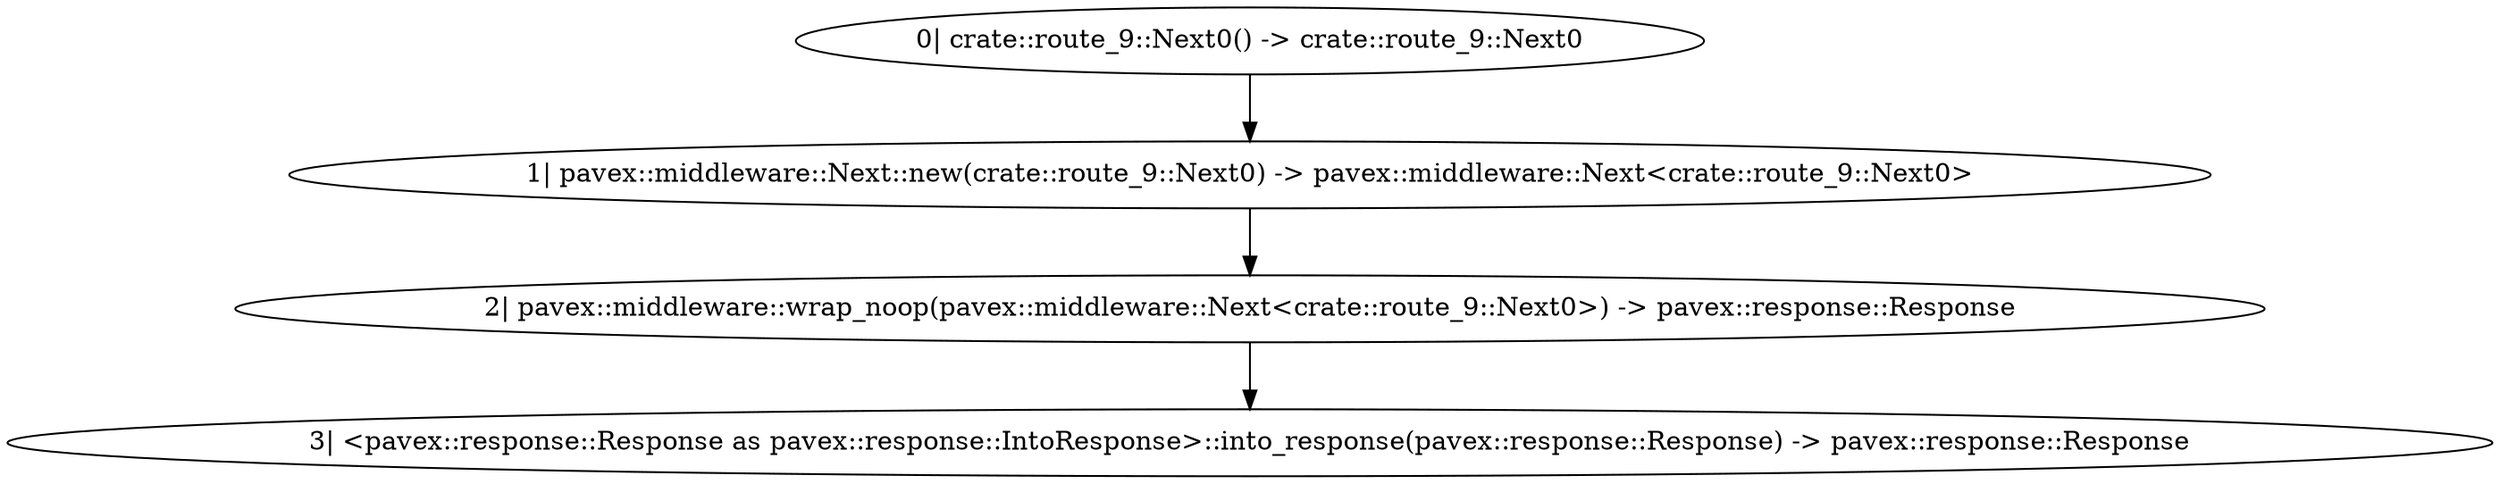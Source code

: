 digraph "CONNECT | DELETE | GET | HEAD | OPTIONS | PATCH | POST | PUT | TRACE /any - 0" {
    0 [ label = "2| pavex::middleware::wrap_noop(pavex::middleware::Next<crate::route_9::Next0>) -> pavex::response::Response"]
    1 [ label = "1| pavex::middleware::Next::new(crate::route_9::Next0) -> pavex::middleware::Next<crate::route_9::Next0>"]
    2 [ label = "0| crate::route_9::Next0() -> crate::route_9::Next0"]
    3 [ label = "3| <pavex::response::Response as pavex::response::IntoResponse>::into_response(pavex::response::Response) -> pavex::response::Response"]
    1 -> 0 [ ]
    2 -> 1 [ ]
    0 -> 3 [ ]
}

digraph "CONNECT | DELETE | GET | HEAD | OPTIONS | PATCH | POST | PUT | TRACE /any - 1" {
    0 [ label = "0| app_a6a2e116::handler() -> pavex::response::Response"]
    1 [ label = "1| <pavex::response::Response as pavex::response::IntoResponse>::into_response(pavex::response::Response) -> pavex::response::Response"]
    0 -> 1 [ ]
}

digraph "* /any - 0" {
    0 [ label = "3| pavex::middleware::wrap_noop(pavex::middleware::Next<crate::route_14::Next0<'a>>) -> pavex::response::Response"]
    1 [ label = "2| pavex::middleware::Next::new(crate::route_14::Next0<'a>) -> pavex::middleware::Next<crate::route_14::Next0<'a>>"]
    2 [ label = "1| crate::route_14::Next0(&'a pavex::router::AllowedMethods) -> crate::route_14::Next0<'a>"]
    4 [ label = "4| <pavex::response::Response as pavex::response::IntoResponse>::into_response(pavex::response::Response) -> pavex::response::Response"]
    5 [ label = "0| &pavex::router::AllowedMethods"]
    1 -> 0 [ ]
    2 -> 1 [ ]
    0 -> 4 [ ]
    5 -> 2 [ ]
}

digraph "* /any - 1" {
    0 [ label = "1| pavex::router::default_fallback(&pavex::router::AllowedMethods) -> pavex::response::Response"]
    2 [ label = "2| <pavex::response::Response as pavex::response::IntoResponse>::into_response(pavex::response::Response) -> pavex::response::Response"]
    3 [ label = "0| &pavex::router::AllowedMethods"]
    0 -> 2 [ ]
    3 -> 0 [ ]
}

digraph "* /any_w_extensions - 0" {
    0 [ label = "2| pavex::middleware::wrap_noop(pavex::middleware::Next<crate::route_10::Next0>) -> pavex::response::Response"]
    1 [ label = "1| pavex::middleware::Next::new(crate::route_10::Next0) -> pavex::middleware::Next<crate::route_10::Next0>"]
    2 [ label = "0| crate::route_10::Next0() -> crate::route_10::Next0"]
    3 [ label = "3| <pavex::response::Response as pavex::response::IntoResponse>::into_response(pavex::response::Response) -> pavex::response::Response"]
    1 -> 0 [ ]
    2 -> 1 [ ]
    0 -> 3 [ ]
}

digraph "* /any_w_extensions - 1" {
    0 [ label = "0| app_a6a2e116::handler() -> pavex::response::Response"]
    1 [ label = "1| <pavex::response::Response as pavex::response::IntoResponse>::into_response(pavex::response::Response) -> pavex::response::Response"]
    0 -> 1 [ ]
}

digraph "CONNECT /connect - 0" {
    0 [ label = "2| pavex::middleware::wrap_noop(pavex::middleware::Next<crate::route_0::Next0>) -> pavex::response::Response"]
    1 [ label = "1| pavex::middleware::Next::new(crate::route_0::Next0) -> pavex::middleware::Next<crate::route_0::Next0>"]
    2 [ label = "0| crate::route_0::Next0() -> crate::route_0::Next0"]
    3 [ label = "3| <pavex::response::Response as pavex::response::IntoResponse>::into_response(pavex::response::Response) -> pavex::response::Response"]
    1 -> 0 [ ]
    2 -> 1 [ ]
    0 -> 3 [ ]
}

digraph "CONNECT /connect - 1" {
    0 [ label = "0| app_a6a2e116::handler() -> pavex::response::Response"]
    1 [ label = "1| <pavex::response::Response as pavex::response::IntoResponse>::into_response(pavex::response::Response) -> pavex::response::Response"]
    0 -> 1 [ ]
}

digraph "* /connect - 0" {
    0 [ label = "3| pavex::middleware::wrap_noop(pavex::middleware::Next<crate::route_14::Next0<'a>>) -> pavex::response::Response"]
    1 [ label = "2| pavex::middleware::Next::new(crate::route_14::Next0<'a>) -> pavex::middleware::Next<crate::route_14::Next0<'a>>"]
    2 [ label = "1| crate::route_14::Next0(&'a pavex::router::AllowedMethods) -> crate::route_14::Next0<'a>"]
    4 [ label = "4| <pavex::response::Response as pavex::response::IntoResponse>::into_response(pavex::response::Response) -> pavex::response::Response"]
    5 [ label = "0| &pavex::router::AllowedMethods"]
    1 -> 0 [ ]
    2 -> 1 [ ]
    0 -> 4 [ ]
    5 -> 2 [ ]
}

digraph "* /connect - 1" {
    0 [ label = "1| pavex::router::default_fallback(&pavex::router::AllowedMethods) -> pavex::response::Response"]
    2 [ label = "2| <pavex::response::Response as pavex::response::IntoResponse>::into_response(pavex::response::Response) -> pavex::response::Response"]
    3 [ label = "0| &pavex::router::AllowedMethods"]
    0 -> 2 [ ]
    3 -> 0 [ ]
}

digraph "CUSTOM /custom - 0" {
    0 [ label = "2| pavex::middleware::wrap_noop(pavex::middleware::Next<crate::route_12::Next0>) -> pavex::response::Response"]
    1 [ label = "1| pavex::middleware::Next::new(crate::route_12::Next0) -> pavex::middleware::Next<crate::route_12::Next0>"]
    2 [ label = "0| crate::route_12::Next0() -> crate::route_12::Next0"]
    3 [ label = "3| <pavex::response::Response as pavex::response::IntoResponse>::into_response(pavex::response::Response) -> pavex::response::Response"]
    1 -> 0 [ ]
    2 -> 1 [ ]
    0 -> 3 [ ]
}

digraph "CUSTOM /custom - 1" {
    0 [ label = "0| app_a6a2e116::handler() -> pavex::response::Response"]
    1 [ label = "1| <pavex::response::Response as pavex::response::IntoResponse>::into_response(pavex::response::Response) -> pavex::response::Response"]
    0 -> 1 [ ]
}

digraph "* /custom - 0" {
    0 [ label = "3| pavex::middleware::wrap_noop(pavex::middleware::Next<crate::route_14::Next0<'a>>) -> pavex::response::Response"]
    1 [ label = "2| pavex::middleware::Next::new(crate::route_14::Next0<'a>) -> pavex::middleware::Next<crate::route_14::Next0<'a>>"]
    2 [ label = "1| crate::route_14::Next0(&'a pavex::router::AllowedMethods) -> crate::route_14::Next0<'a>"]
    4 [ label = "4| <pavex::response::Response as pavex::response::IntoResponse>::into_response(pavex::response::Response) -> pavex::response::Response"]
    5 [ label = "0| &pavex::router::AllowedMethods"]
    1 -> 0 [ ]
    2 -> 1 [ ]
    0 -> 4 [ ]
    5 -> 2 [ ]
}

digraph "* /custom - 1" {
    0 [ label = "1| pavex::router::default_fallback(&pavex::router::AllowedMethods) -> pavex::response::Response"]
    2 [ label = "2| <pavex::response::Response as pavex::response::IntoResponse>::into_response(pavex::response::Response) -> pavex::response::Response"]
    3 [ label = "0| &pavex::router::AllowedMethods"]
    0 -> 2 [ ]
    3 -> 0 [ ]
}

digraph "DELETE /delete - 0" {
    0 [ label = "2| pavex::middleware::wrap_noop(pavex::middleware::Next<crate::route_1::Next0>) -> pavex::response::Response"]
    1 [ label = "1| pavex::middleware::Next::new(crate::route_1::Next0) -> pavex::middleware::Next<crate::route_1::Next0>"]
    2 [ label = "0| crate::route_1::Next0() -> crate::route_1::Next0"]
    3 [ label = "3| <pavex::response::Response as pavex::response::IntoResponse>::into_response(pavex::response::Response) -> pavex::response::Response"]
    1 -> 0 [ ]
    2 -> 1 [ ]
    0 -> 3 [ ]
}

digraph "DELETE /delete - 1" {
    0 [ label = "0| app_a6a2e116::handler() -> pavex::response::Response"]
    1 [ label = "1| <pavex::response::Response as pavex::response::IntoResponse>::into_response(pavex::response::Response) -> pavex::response::Response"]
    0 -> 1 [ ]
}

digraph "* /delete - 0" {
    0 [ label = "3| pavex::middleware::wrap_noop(pavex::middleware::Next<crate::route_14::Next0<'a>>) -> pavex::response::Response"]
    1 [ label = "2| pavex::middleware::Next::new(crate::route_14::Next0<'a>) -> pavex::middleware::Next<crate::route_14::Next0<'a>>"]
    2 [ label = "1| crate::route_14::Next0(&'a pavex::router::AllowedMethods) -> crate::route_14::Next0<'a>"]
    4 [ label = "4| <pavex::response::Response as pavex::response::IntoResponse>::into_response(pavex::response::Response) -> pavex::response::Response"]
    5 [ label = "0| &pavex::router::AllowedMethods"]
    1 -> 0 [ ]
    2 -> 1 [ ]
    0 -> 4 [ ]
    5 -> 2 [ ]
}

digraph "* /delete - 1" {
    0 [ label = "1| pavex::router::default_fallback(&pavex::router::AllowedMethods) -> pavex::response::Response"]
    2 [ label = "2| <pavex::response::Response as pavex::response::IntoResponse>::into_response(pavex::response::Response) -> pavex::response::Response"]
    3 [ label = "0| &pavex::router::AllowedMethods"]
    0 -> 2 [ ]
    3 -> 0 [ ]
}

digraph "GET /get - 0" {
    0 [ label = "2| pavex::middleware::wrap_noop(pavex::middleware::Next<crate::route_2::Next0>) -> pavex::response::Response"]
    1 [ label = "1| pavex::middleware::Next::new(crate::route_2::Next0) -> pavex::middleware::Next<crate::route_2::Next0>"]
    2 [ label = "0| crate::route_2::Next0() -> crate::route_2::Next0"]
    3 [ label = "3| <pavex::response::Response as pavex::response::IntoResponse>::into_response(pavex::response::Response) -> pavex::response::Response"]
    1 -> 0 [ ]
    2 -> 1 [ ]
    0 -> 3 [ ]
}

digraph "GET /get - 1" {
    0 [ label = "0| app_a6a2e116::handler() -> pavex::response::Response"]
    1 [ label = "1| <pavex::response::Response as pavex::response::IntoResponse>::into_response(pavex::response::Response) -> pavex::response::Response"]
    0 -> 1 [ ]
}

digraph "* /get - 0" {
    0 [ label = "3| pavex::middleware::wrap_noop(pavex::middleware::Next<crate::route_14::Next0<'a>>) -> pavex::response::Response"]
    1 [ label = "2| pavex::middleware::Next::new(crate::route_14::Next0<'a>) -> pavex::middleware::Next<crate::route_14::Next0<'a>>"]
    2 [ label = "1| crate::route_14::Next0(&'a pavex::router::AllowedMethods) -> crate::route_14::Next0<'a>"]
    4 [ label = "4| <pavex::response::Response as pavex::response::IntoResponse>::into_response(pavex::response::Response) -> pavex::response::Response"]
    5 [ label = "0| &pavex::router::AllowedMethods"]
    1 -> 0 [ ]
    2 -> 1 [ ]
    0 -> 4 [ ]
    5 -> 2 [ ]
}

digraph "* /get - 1" {
    0 [ label = "1| pavex::router::default_fallback(&pavex::router::AllowedMethods) -> pavex::response::Response"]
    2 [ label = "2| <pavex::response::Response as pavex::response::IntoResponse>::into_response(pavex::response::Response) -> pavex::response::Response"]
    3 [ label = "0| &pavex::router::AllowedMethods"]
    0 -> 2 [ ]
    3 -> 0 [ ]
}

digraph "HEAD /head - 0" {
    0 [ label = "2| pavex::middleware::wrap_noop(pavex::middleware::Next<crate::route_3::Next0>) -> pavex::response::Response"]
    1 [ label = "1| pavex::middleware::Next::new(crate::route_3::Next0) -> pavex::middleware::Next<crate::route_3::Next0>"]
    2 [ label = "0| crate::route_3::Next0() -> crate::route_3::Next0"]
    3 [ label = "3| <pavex::response::Response as pavex::response::IntoResponse>::into_response(pavex::response::Response) -> pavex::response::Response"]
    1 -> 0 [ ]
    2 -> 1 [ ]
    0 -> 3 [ ]
}

digraph "HEAD /head - 1" {
    0 [ label = "0| app_a6a2e116::handler() -> pavex::response::Response"]
    1 [ label = "1| <pavex::response::Response as pavex::response::IntoResponse>::into_response(pavex::response::Response) -> pavex::response::Response"]
    0 -> 1 [ ]
}

digraph "* /head - 0" {
    0 [ label = "3| pavex::middleware::wrap_noop(pavex::middleware::Next<crate::route_14::Next0<'a>>) -> pavex::response::Response"]
    1 [ label = "2| pavex::middleware::Next::new(crate::route_14::Next0<'a>) -> pavex::middleware::Next<crate::route_14::Next0<'a>>"]
    2 [ label = "1| crate::route_14::Next0(&'a pavex::router::AllowedMethods) -> crate::route_14::Next0<'a>"]
    4 [ label = "4| <pavex::response::Response as pavex::response::IntoResponse>::into_response(pavex::response::Response) -> pavex::response::Response"]
    5 [ label = "0| &pavex::router::AllowedMethods"]
    1 -> 0 [ ]
    2 -> 1 [ ]
    0 -> 4 [ ]
    5 -> 2 [ ]
}

digraph "* /head - 1" {
    0 [ label = "1| pavex::router::default_fallback(&pavex::router::AllowedMethods) -> pavex::response::Response"]
    2 [ label = "2| <pavex::response::Response as pavex::response::IntoResponse>::into_response(pavex::response::Response) -> pavex::response::Response"]
    3 [ label = "0| &pavex::router::AllowedMethods"]
    0 -> 2 [ ]
    3 -> 0 [ ]
}

digraph "PATCH | POST /mixed - 0" {
    0 [ label = "2| pavex::middleware::wrap_noop(pavex::middleware::Next<crate::route_11::Next0>) -> pavex::response::Response"]
    1 [ label = "1| pavex::middleware::Next::new(crate::route_11::Next0) -> pavex::middleware::Next<crate::route_11::Next0>"]
    2 [ label = "0| crate::route_11::Next0() -> crate::route_11::Next0"]
    3 [ label = "3| <pavex::response::Response as pavex::response::IntoResponse>::into_response(pavex::response::Response) -> pavex::response::Response"]
    1 -> 0 [ ]
    2 -> 1 [ ]
    0 -> 3 [ ]
}

digraph "PATCH | POST /mixed - 1" {
    0 [ label = "0| app_a6a2e116::handler() -> pavex::response::Response"]
    1 [ label = "1| <pavex::response::Response as pavex::response::IntoResponse>::into_response(pavex::response::Response) -> pavex::response::Response"]
    0 -> 1 [ ]
}

digraph "* /mixed - 0" {
    0 [ label = "3| pavex::middleware::wrap_noop(pavex::middleware::Next<crate::route_14::Next0<'a>>) -> pavex::response::Response"]
    1 [ label = "2| pavex::middleware::Next::new(crate::route_14::Next0<'a>) -> pavex::middleware::Next<crate::route_14::Next0<'a>>"]
    2 [ label = "1| crate::route_14::Next0(&'a pavex::router::AllowedMethods) -> crate::route_14::Next0<'a>"]
    4 [ label = "4| <pavex::response::Response as pavex::response::IntoResponse>::into_response(pavex::response::Response) -> pavex::response::Response"]
    5 [ label = "0| &pavex::router::AllowedMethods"]
    1 -> 0 [ ]
    2 -> 1 [ ]
    0 -> 4 [ ]
    5 -> 2 [ ]
}

digraph "* /mixed - 1" {
    0 [ label = "1| pavex::router::default_fallback(&pavex::router::AllowedMethods) -> pavex::response::Response"]
    2 [ label = "2| <pavex::response::Response as pavex::response::IntoResponse>::into_response(pavex::response::Response) -> pavex::response::Response"]
    3 [ label = "0| &pavex::router::AllowedMethods"]
    0 -> 2 [ ]
    3 -> 0 [ ]
}

digraph "CUSTOM | GET | HEY /mixed_with_custom - 0" {
    0 [ label = "2| pavex::middleware::wrap_noop(pavex::middleware::Next<crate::route_13::Next0>) -> pavex::response::Response"]
    1 [ label = "1| pavex::middleware::Next::new(crate::route_13::Next0) -> pavex::middleware::Next<crate::route_13::Next0>"]
    2 [ label = "0| crate::route_13::Next0() -> crate::route_13::Next0"]
    3 [ label = "3| <pavex::response::Response as pavex::response::IntoResponse>::into_response(pavex::response::Response) -> pavex::response::Response"]
    1 -> 0 [ ]
    2 -> 1 [ ]
    0 -> 3 [ ]
}

digraph "CUSTOM | GET | HEY /mixed_with_custom - 1" {
    0 [ label = "0| app_a6a2e116::handler() -> pavex::response::Response"]
    1 [ label = "1| <pavex::response::Response as pavex::response::IntoResponse>::into_response(pavex::response::Response) -> pavex::response::Response"]
    0 -> 1 [ ]
}

digraph "* /mixed_with_custom - 0" {
    0 [ label = "3| pavex::middleware::wrap_noop(pavex::middleware::Next<crate::route_14::Next0<'a>>) -> pavex::response::Response"]
    1 [ label = "2| pavex::middleware::Next::new(crate::route_14::Next0<'a>) -> pavex::middleware::Next<crate::route_14::Next0<'a>>"]
    2 [ label = "1| crate::route_14::Next0(&'a pavex::router::AllowedMethods) -> crate::route_14::Next0<'a>"]
    4 [ label = "4| <pavex::response::Response as pavex::response::IntoResponse>::into_response(pavex::response::Response) -> pavex::response::Response"]
    5 [ label = "0| &pavex::router::AllowedMethods"]
    1 -> 0 [ ]
    2 -> 1 [ ]
    0 -> 4 [ ]
    5 -> 2 [ ]
}

digraph "* /mixed_with_custom - 1" {
    0 [ label = "1| pavex::router::default_fallback(&pavex::router::AllowedMethods) -> pavex::response::Response"]
    2 [ label = "2| <pavex::response::Response as pavex::response::IntoResponse>::into_response(pavex::response::Response) -> pavex::response::Response"]
    3 [ label = "0| &pavex::router::AllowedMethods"]
    0 -> 2 [ ]
    3 -> 0 [ ]
}

digraph "OPTIONS /options - 0" {
    0 [ label = "2| pavex::middleware::wrap_noop(pavex::middleware::Next<crate::route_4::Next0>) -> pavex::response::Response"]
    1 [ label = "1| pavex::middleware::Next::new(crate::route_4::Next0) -> pavex::middleware::Next<crate::route_4::Next0>"]
    2 [ label = "0| crate::route_4::Next0() -> crate::route_4::Next0"]
    3 [ label = "3| <pavex::response::Response as pavex::response::IntoResponse>::into_response(pavex::response::Response) -> pavex::response::Response"]
    1 -> 0 [ ]
    2 -> 1 [ ]
    0 -> 3 [ ]
}

digraph "OPTIONS /options - 1" {
    0 [ label = "0| app_a6a2e116::handler() -> pavex::response::Response"]
    1 [ label = "1| <pavex::response::Response as pavex::response::IntoResponse>::into_response(pavex::response::Response) -> pavex::response::Response"]
    0 -> 1 [ ]
}

digraph "* /options - 0" {
    0 [ label = "3| pavex::middleware::wrap_noop(pavex::middleware::Next<crate::route_14::Next0<'a>>) -> pavex::response::Response"]
    1 [ label = "2| pavex::middleware::Next::new(crate::route_14::Next0<'a>) -> pavex::middleware::Next<crate::route_14::Next0<'a>>"]
    2 [ label = "1| crate::route_14::Next0(&'a pavex::router::AllowedMethods) -> crate::route_14::Next0<'a>"]
    4 [ label = "4| <pavex::response::Response as pavex::response::IntoResponse>::into_response(pavex::response::Response) -> pavex::response::Response"]
    5 [ label = "0| &pavex::router::AllowedMethods"]
    1 -> 0 [ ]
    2 -> 1 [ ]
    0 -> 4 [ ]
    5 -> 2 [ ]
}

digraph "* /options - 1" {
    0 [ label = "1| pavex::router::default_fallback(&pavex::router::AllowedMethods) -> pavex::response::Response"]
    2 [ label = "2| <pavex::response::Response as pavex::response::IntoResponse>::into_response(pavex::response::Response) -> pavex::response::Response"]
    3 [ label = "0| &pavex::router::AllowedMethods"]
    0 -> 2 [ ]
    3 -> 0 [ ]
}

digraph "PATCH /patch - 0" {
    0 [ label = "2| pavex::middleware::wrap_noop(pavex::middleware::Next<crate::route_5::Next0>) -> pavex::response::Response"]
    1 [ label = "1| pavex::middleware::Next::new(crate::route_5::Next0) -> pavex::middleware::Next<crate::route_5::Next0>"]
    2 [ label = "0| crate::route_5::Next0() -> crate::route_5::Next0"]
    3 [ label = "3| <pavex::response::Response as pavex::response::IntoResponse>::into_response(pavex::response::Response) -> pavex::response::Response"]
    1 -> 0 [ ]
    2 -> 1 [ ]
    0 -> 3 [ ]
}

digraph "PATCH /patch - 1" {
    0 [ label = "0| app_a6a2e116::handler() -> pavex::response::Response"]
    1 [ label = "1| <pavex::response::Response as pavex::response::IntoResponse>::into_response(pavex::response::Response) -> pavex::response::Response"]
    0 -> 1 [ ]
}

digraph "* /patch - 0" {
    0 [ label = "3| pavex::middleware::wrap_noop(pavex::middleware::Next<crate::route_14::Next0<'a>>) -> pavex::response::Response"]
    1 [ label = "2| pavex::middleware::Next::new(crate::route_14::Next0<'a>) -> pavex::middleware::Next<crate::route_14::Next0<'a>>"]
    2 [ label = "1| crate::route_14::Next0(&'a pavex::router::AllowedMethods) -> crate::route_14::Next0<'a>"]
    4 [ label = "4| <pavex::response::Response as pavex::response::IntoResponse>::into_response(pavex::response::Response) -> pavex::response::Response"]
    5 [ label = "0| &pavex::router::AllowedMethods"]
    1 -> 0 [ ]
    2 -> 1 [ ]
    0 -> 4 [ ]
    5 -> 2 [ ]
}

digraph "* /patch - 1" {
    0 [ label = "1| pavex::router::default_fallback(&pavex::router::AllowedMethods) -> pavex::response::Response"]
    2 [ label = "2| <pavex::response::Response as pavex::response::IntoResponse>::into_response(pavex::response::Response) -> pavex::response::Response"]
    3 [ label = "0| &pavex::router::AllowedMethods"]
    0 -> 2 [ ]
    3 -> 0 [ ]
}

digraph "POST /post - 0" {
    0 [ label = "2| pavex::middleware::wrap_noop(pavex::middleware::Next<crate::route_6::Next0>) -> pavex::response::Response"]
    1 [ label = "1| pavex::middleware::Next::new(crate::route_6::Next0) -> pavex::middleware::Next<crate::route_6::Next0>"]
    2 [ label = "0| crate::route_6::Next0() -> crate::route_6::Next0"]
    3 [ label = "3| <pavex::response::Response as pavex::response::IntoResponse>::into_response(pavex::response::Response) -> pavex::response::Response"]
    1 -> 0 [ ]
    2 -> 1 [ ]
    0 -> 3 [ ]
}

digraph "POST /post - 1" {
    0 [ label = "0| app_a6a2e116::handler() -> pavex::response::Response"]
    1 [ label = "1| <pavex::response::Response as pavex::response::IntoResponse>::into_response(pavex::response::Response) -> pavex::response::Response"]
    0 -> 1 [ ]
}

digraph "* /post - 0" {
    0 [ label = "3| pavex::middleware::wrap_noop(pavex::middleware::Next<crate::route_14::Next0<'a>>) -> pavex::response::Response"]
    1 [ label = "2| pavex::middleware::Next::new(crate::route_14::Next0<'a>) -> pavex::middleware::Next<crate::route_14::Next0<'a>>"]
    2 [ label = "1| crate::route_14::Next0(&'a pavex::router::AllowedMethods) -> crate::route_14::Next0<'a>"]
    4 [ label = "4| <pavex::response::Response as pavex::response::IntoResponse>::into_response(pavex::response::Response) -> pavex::response::Response"]
    5 [ label = "0| &pavex::router::AllowedMethods"]
    1 -> 0 [ ]
    2 -> 1 [ ]
    0 -> 4 [ ]
    5 -> 2 [ ]
}

digraph "* /post - 1" {
    0 [ label = "1| pavex::router::default_fallback(&pavex::router::AllowedMethods) -> pavex::response::Response"]
    2 [ label = "2| <pavex::response::Response as pavex::response::IntoResponse>::into_response(pavex::response::Response) -> pavex::response::Response"]
    3 [ label = "0| &pavex::router::AllowedMethods"]
    0 -> 2 [ ]
    3 -> 0 [ ]
}

digraph "PUT /put - 0" {
    0 [ label = "2| pavex::middleware::wrap_noop(pavex::middleware::Next<crate::route_7::Next0>) -> pavex::response::Response"]
    1 [ label = "1| pavex::middleware::Next::new(crate::route_7::Next0) -> pavex::middleware::Next<crate::route_7::Next0>"]
    2 [ label = "0| crate::route_7::Next0() -> crate::route_7::Next0"]
    3 [ label = "3| <pavex::response::Response as pavex::response::IntoResponse>::into_response(pavex::response::Response) -> pavex::response::Response"]
    1 -> 0 [ ]
    2 -> 1 [ ]
    0 -> 3 [ ]
}

digraph "PUT /put - 1" {
    0 [ label = "0| app_a6a2e116::handler() -> pavex::response::Response"]
    1 [ label = "1| <pavex::response::Response as pavex::response::IntoResponse>::into_response(pavex::response::Response) -> pavex::response::Response"]
    0 -> 1 [ ]
}

digraph "* /put - 0" {
    0 [ label = "3| pavex::middleware::wrap_noop(pavex::middleware::Next<crate::route_14::Next0<'a>>) -> pavex::response::Response"]
    1 [ label = "2| pavex::middleware::Next::new(crate::route_14::Next0<'a>) -> pavex::middleware::Next<crate::route_14::Next0<'a>>"]
    2 [ label = "1| crate::route_14::Next0(&'a pavex::router::AllowedMethods) -> crate::route_14::Next0<'a>"]
    4 [ label = "4| <pavex::response::Response as pavex::response::IntoResponse>::into_response(pavex::response::Response) -> pavex::response::Response"]
    5 [ label = "0| &pavex::router::AllowedMethods"]
    1 -> 0 [ ]
    2 -> 1 [ ]
    0 -> 4 [ ]
    5 -> 2 [ ]
}

digraph "* /put - 1" {
    0 [ label = "1| pavex::router::default_fallback(&pavex::router::AllowedMethods) -> pavex::response::Response"]
    2 [ label = "2| <pavex::response::Response as pavex::response::IntoResponse>::into_response(pavex::response::Response) -> pavex::response::Response"]
    3 [ label = "0| &pavex::router::AllowedMethods"]
    0 -> 2 [ ]
    3 -> 0 [ ]
}

digraph "TRACE /trace - 0" {
    0 [ label = "2| pavex::middleware::wrap_noop(pavex::middleware::Next<crate::route_8::Next0>) -> pavex::response::Response"]
    1 [ label = "1| pavex::middleware::Next::new(crate::route_8::Next0) -> pavex::middleware::Next<crate::route_8::Next0>"]
    2 [ label = "0| crate::route_8::Next0() -> crate::route_8::Next0"]
    3 [ label = "3| <pavex::response::Response as pavex::response::IntoResponse>::into_response(pavex::response::Response) -> pavex::response::Response"]
    1 -> 0 [ ]
    2 -> 1 [ ]
    0 -> 3 [ ]
}

digraph "TRACE /trace - 1" {
    0 [ label = "0| app_a6a2e116::handler() -> pavex::response::Response"]
    1 [ label = "1| <pavex::response::Response as pavex::response::IntoResponse>::into_response(pavex::response::Response) -> pavex::response::Response"]
    0 -> 1 [ ]
}

digraph "* /trace - 0" {
    0 [ label = "3| pavex::middleware::wrap_noop(pavex::middleware::Next<crate::route_14::Next0<'a>>) -> pavex::response::Response"]
    1 [ label = "2| pavex::middleware::Next::new(crate::route_14::Next0<'a>) -> pavex::middleware::Next<crate::route_14::Next0<'a>>"]
    2 [ label = "1| crate::route_14::Next0(&'a pavex::router::AllowedMethods) -> crate::route_14::Next0<'a>"]
    4 [ label = "4| <pavex::response::Response as pavex::response::IntoResponse>::into_response(pavex::response::Response) -> pavex::response::Response"]
    5 [ label = "0| &pavex::router::AllowedMethods"]
    1 -> 0 [ ]
    2 -> 1 [ ]
    0 -> 4 [ ]
    5 -> 2 [ ]
}

digraph "* /trace - 1" {
    0 [ label = "1| pavex::router::default_fallback(&pavex::router::AllowedMethods) -> pavex::response::Response"]
    2 [ label = "2| <pavex::response::Response as pavex::response::IntoResponse>::into_response(pavex::response::Response) -> pavex::response::Response"]
    3 [ label = "0| &pavex::router::AllowedMethods"]
    0 -> 2 [ ]
    3 -> 0 [ ]
}

digraph app_state {
    0 [ label = "0| crate::ApplicationState() -> crate::ApplicationState"]
}
